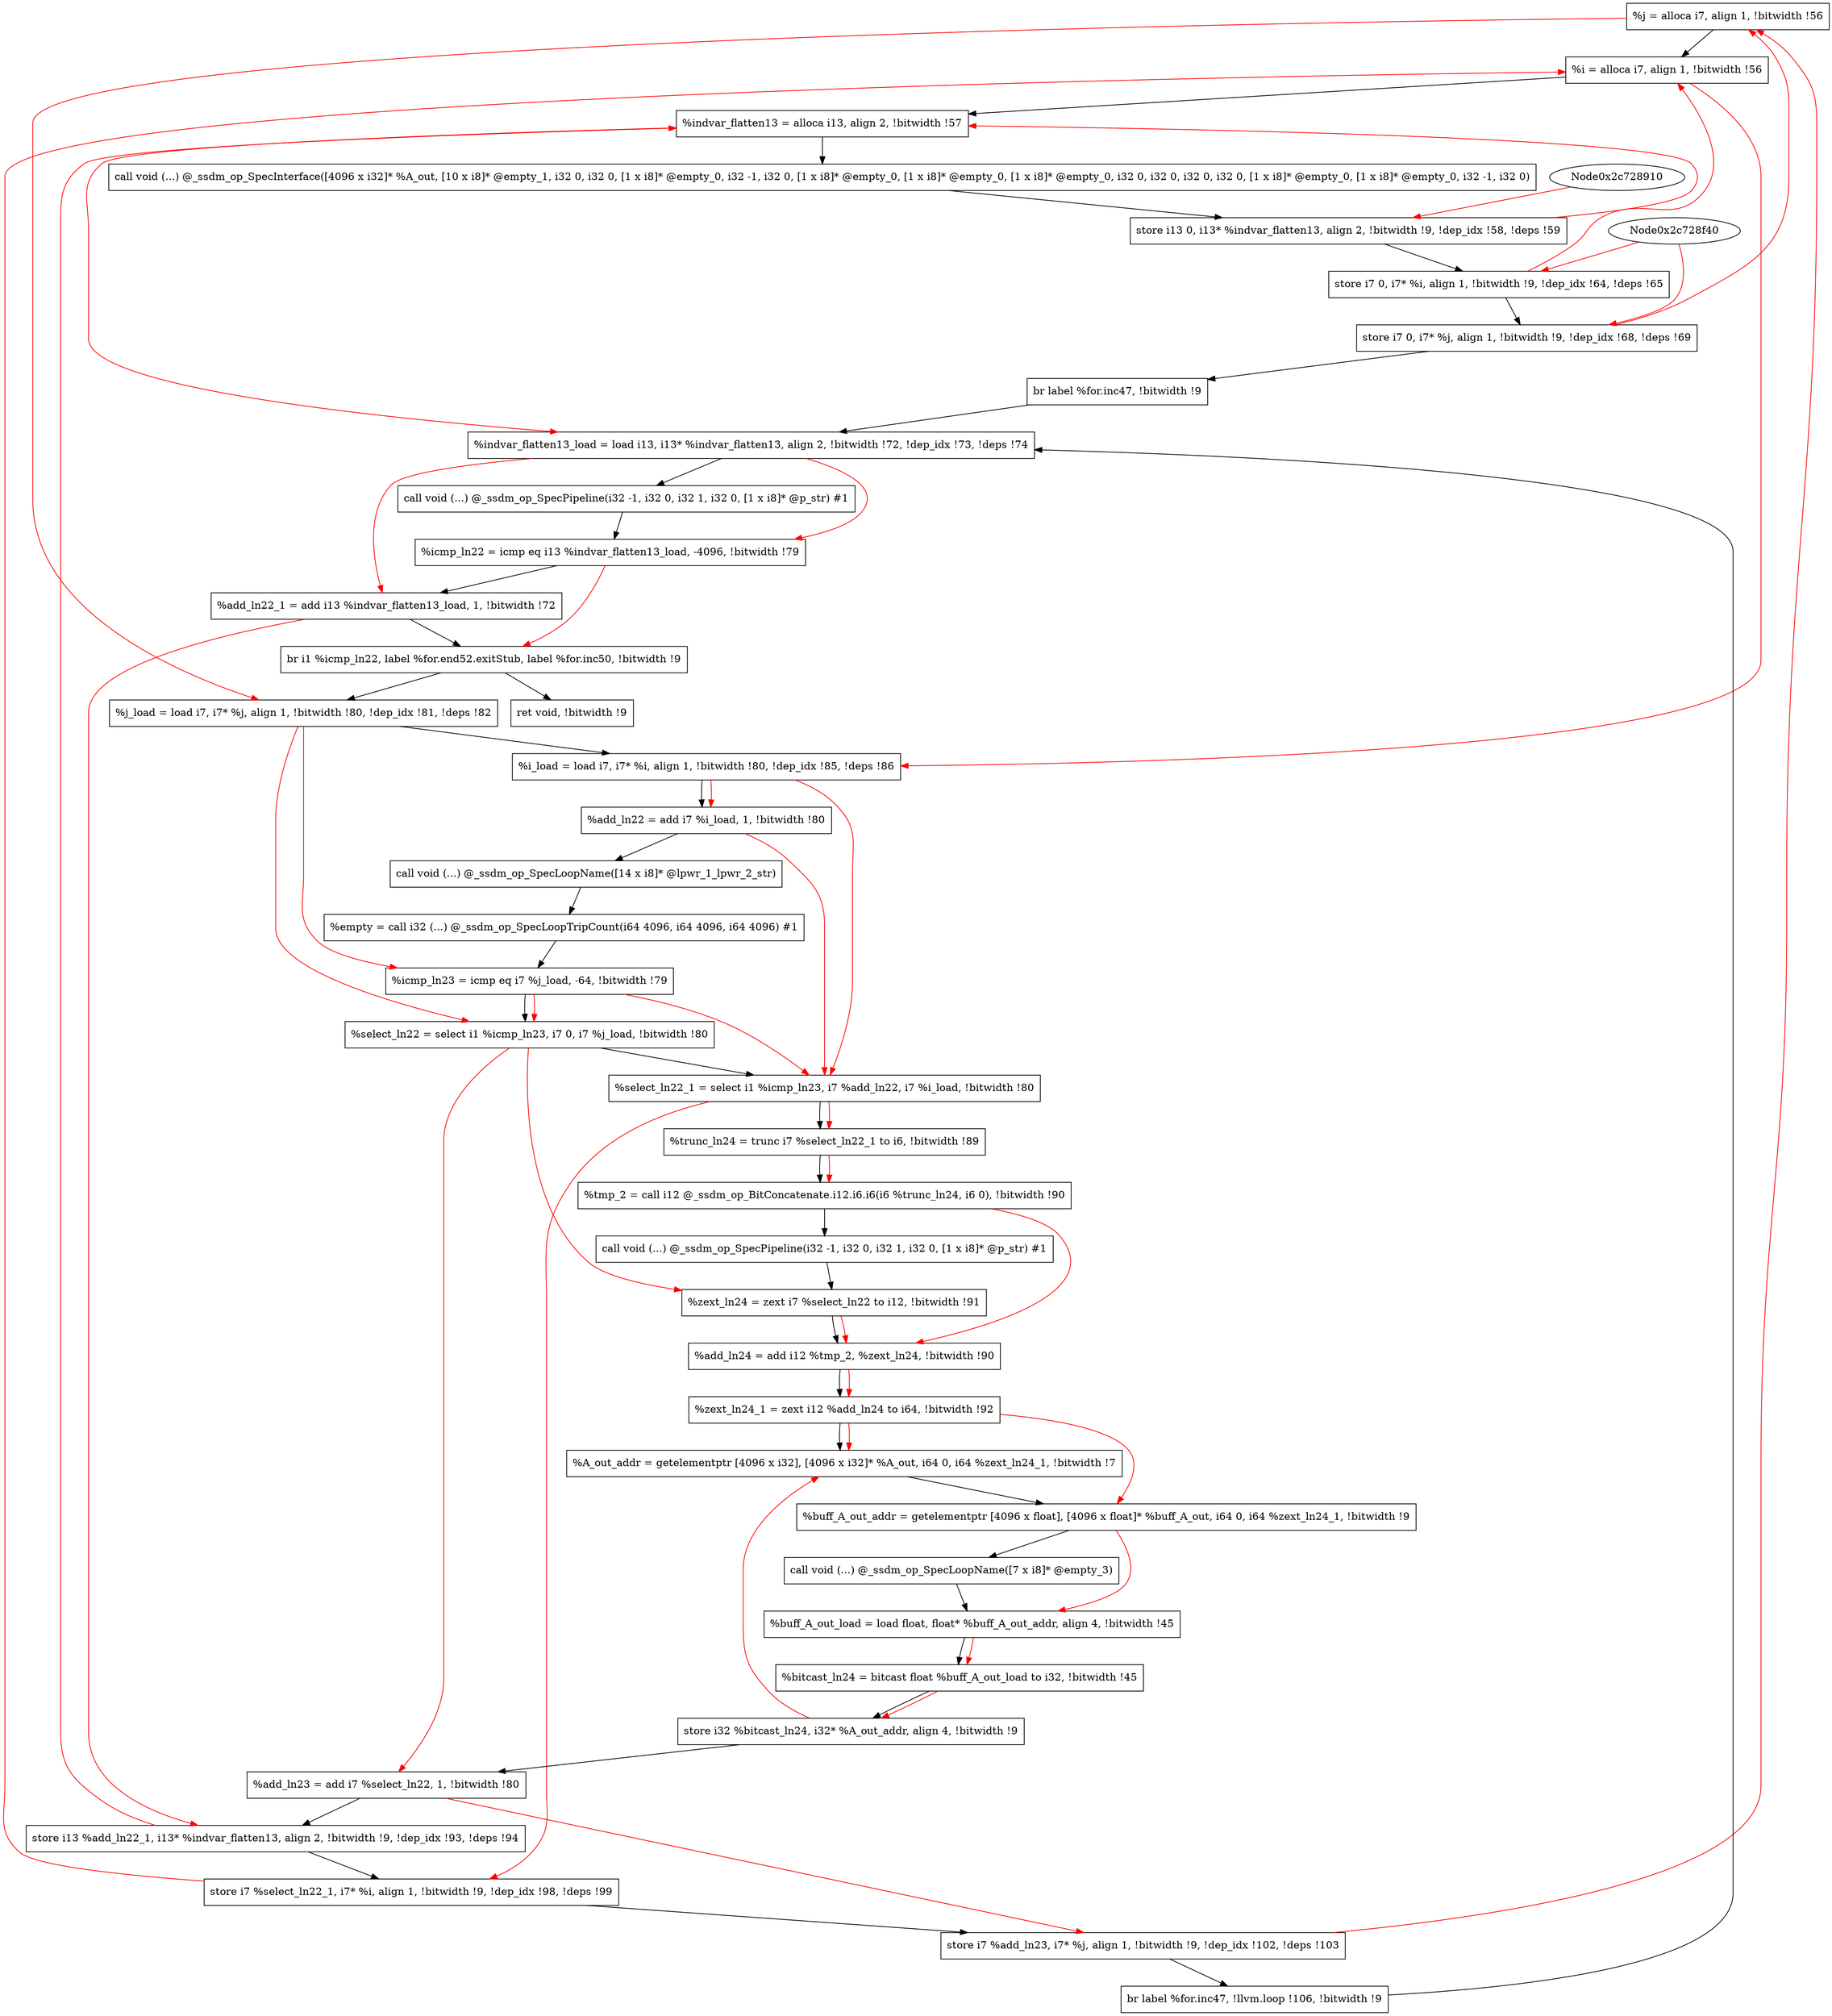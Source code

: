 digraph "DFG for 'aA_Pipeline_lpwr_1_lpwr_2' function" {
	Node0x2c726eb0[shape=record, label="  %j = alloca i7, align 1, !bitwidth !56"];
	Node0x2c7280a0[shape=record, label="  %i = alloca i7, align 1, !bitwidth !56"];
	Node0x2c728770[shape=record, label="  %indvar_flatten13 = alloca i13, align 2, !bitwidth !57"];
	Node0x2c728e90[shape=record, label="  call void (...) @_ssdm_op_SpecInterface([4096 x i32]* %A_out, [10 x i8]* @empty_1, i32 0, i32 0, [1 x i8]* @empty_0, i32 -1, i32 0, [1 x i8]* @empty_0, [1 x i8]* @empty_0, [1 x i8]* @empty_0, i32 0, i32 0, i32 0, i32 0, [1 x i8]* @empty_0, [1 x i8]* @empty_0, i32 -1, i32 0)"];
	Node0x2c6d1610[shape=record, label="  store i13 0, i13* %indvar_flatten13, align 2, !bitwidth !9, !dep_idx !58, !deps !59"];
	Node0x2c6d14f0[shape=record, label="  store i7 0, i7* %i, align 1, !bitwidth !9, !dep_idx !64, !deps !65"];
	Node0x2c6d1730[shape=record, label="  store i7 0, i7* %j, align 1, !bitwidth !9, !dep_idx !68, !deps !69"];
	Node0x2c729f60[shape=record, label="  br label %for.inc47, !bitwidth !9"];
	Node0x2c72a0b0[shape=record, label="  ret void, !bitwidth !9"];
	Node0x2c72a180[shape=record, label="  %indvar_flatten13_load = load i13, i13* %indvar_flatten13, align 2, !bitwidth !72, !dep_idx !73, !deps !74"];
	Node0x2c728bd0[shape=record, label="  call void (...) @_ssdm_op_SpecPipeline(i32 -1, i32 0, i32 1, i32 0, [1 x i8]* @p_str) #1"];
	Node0x2c72a730[shape=record, label="  %icmp_ln22 = icmp eq i13 %indvar_flatten13_load, -4096, !bitwidth !79"];
	Node0x2c72a920[shape=record, label="  %add_ln22_1 = add i13 %indvar_flatten13_load, 1, !bitwidth !72"];
	Node0x2c7232f0[shape=record, label="  br i1 %icmp_ln22, label %for.end52.exitStub, label %for.inc50, !bitwidth !9"];
	Node0x2c72b050[shape=record, label="  %j_load = load i7, i7* %j, align 1, !bitwidth !80, !dep_idx !81, !deps !82"];
	Node0x2c72b620[shape=record, label="  %i_load = load i7, i7* %i, align 1, !bitwidth !80, !dep_idx !85, !deps !86"];
	Node0x2c72bf60[shape=record, label="  %add_ln22 = add i7 %i_load, 1, !bitwidth !80"];
	Node0x2c72c130[shape=record, label="  call void (...) @_ssdm_op_SpecLoopName([14 x i8]* @lpwr_1_lpwr_2_str)"];
	Node0x2c726920[shape=record, label="  %empty = call i32 (...) @_ssdm_op_SpecLoopTripCount(i64 4096, i64 4096, i64 4096) #1"];
	Node0x2c72c400[shape=record, label="  %icmp_ln23 = icmp eq i7 %j_load, -64, !bitwidth !79"];
	Node0x2c72caf0[shape=record, label="  %select_ln22 = select i1 %icmp_ln23, i7 0, i7 %j_load, !bitwidth !80"];
	Node0x2c72cbd0[shape=record, label="  %select_ln22_1 = select i1 %icmp_ln23, i7 %add_ln22, i7 %i_load, !bitwidth !80"];
	Node0x2c72cc70[shape=record, label="  %trunc_ln24 = trunc i7 %select_ln22_1 to i6, !bitwidth !89"];
	Node0x2c72d060[shape=record, label="  %tmp_2 = call i12 @_ssdm_op_BitConcatenate.i12.i6.i6(i6 %trunc_ln24, i6 0), !bitwidth !90"];
	Node0x2c728ab0[shape=record, label="  call void (...) @_ssdm_op_SpecPipeline(i32 -1, i32 0, i32 1, i32 0, [1 x i8]* @p_str) #1"];
	Node0x2c72d2f0[shape=record, label="  %zext_ln24 = zext i7 %select_ln22 to i12, !bitwidth !91"];
	Node0x2c72d480[shape=record, label="  %add_ln24 = add i12 %tmp_2, %zext_ln24, !bitwidth !90"];
	Node0x2c72db00[shape=record, label="  %zext_ln24_1 = zext i12 %add_ln24 to i64, !bitwidth !92"];
	Node0x2c72dd30[shape=record, label="  %A_out_addr = getelementptr [4096 x i32], [4096 x i32]* %A_out, i64 0, i64 %zext_ln24_1, !bitwidth !7"];
	Node0x2c72e260[shape=record, label="  %buff_A_out_addr = getelementptr [4096 x float], [4096 x float]* %buff_A_out, i64 0, i64 %zext_ln24_1, !bitwidth !9"];
	Node0x2c72e390[shape=record, label="  call void (...) @_ssdm_op_SpecLoopName([7 x i8]* @empty_3)"];
	Node0x2c72e460[shape=record, label="  %buff_A_out_load = load float, float* %buff_A_out_addr, align 4, !bitwidth !45"];
	Node0x2c72e5f0[shape=record, label="  %bitcast_ln24 = bitcast float %buff_A_out_load to i32, !bitwidth !45"];
	Node0x2c72ec90[shape=record, label="  store i32 %bitcast_ln24, i32* %A_out_addr, align 4, !bitwidth !9"];
	Node0x2c72ed20[shape=record, label="  %add_ln23 = add i7 %select_ln22, 1, !bitwidth !80"];
	Node0x2c72ee40[shape=record, label="  store i13 %add_ln22_1, i13* %indvar_flatten13, align 2, !bitwidth !9, !dep_idx !93, !deps !94"];
	Node0x2c72f150[shape=record, label="  store i7 %select_ln22_1, i7* %i, align 1, !bitwidth !9, !dep_idx !98, !deps !99"];
	Node0x2c72f460[shape=record, label="  store i7 %add_ln23, i7* %j, align 1, !bitwidth !9, !dep_idx !102, !deps !103"];
	Node0x2c72f750[shape=record, label="  br label %for.inc47, !llvm.loop !106, !bitwidth !9"];
	Node0x2c726eb0 -> Node0x2c7280a0
	Node0x2c7280a0 -> Node0x2c728770
	Node0x2c728770 -> Node0x2c728e90
	Node0x2c728e90 -> Node0x2c6d1610
	Node0x2c6d1610 -> Node0x2c6d14f0
	Node0x2c6d14f0 -> Node0x2c6d1730
	Node0x2c6d1730 -> Node0x2c729f60
	Node0x2c729f60 -> Node0x2c72a180
	Node0x2c72a180 -> Node0x2c728bd0
	Node0x2c728bd0 -> Node0x2c72a730
	Node0x2c72a730 -> Node0x2c72a920
	Node0x2c72a920 -> Node0x2c7232f0
	Node0x2c7232f0 -> Node0x2c72a0b0
	Node0x2c7232f0 -> Node0x2c72b050
	Node0x2c72b050 -> Node0x2c72b620
	Node0x2c72b620 -> Node0x2c72bf60
	Node0x2c72bf60 -> Node0x2c72c130
	Node0x2c72c130 -> Node0x2c726920
	Node0x2c726920 -> Node0x2c72c400
	Node0x2c72c400 -> Node0x2c72caf0
	Node0x2c72caf0 -> Node0x2c72cbd0
	Node0x2c72cbd0 -> Node0x2c72cc70
	Node0x2c72cc70 -> Node0x2c72d060
	Node0x2c72d060 -> Node0x2c728ab0
	Node0x2c728ab0 -> Node0x2c72d2f0
	Node0x2c72d2f0 -> Node0x2c72d480
	Node0x2c72d480 -> Node0x2c72db00
	Node0x2c72db00 -> Node0x2c72dd30
	Node0x2c72dd30 -> Node0x2c72e260
	Node0x2c72e260 -> Node0x2c72e390
	Node0x2c72e390 -> Node0x2c72e460
	Node0x2c72e460 -> Node0x2c72e5f0
	Node0x2c72e5f0 -> Node0x2c72ec90
	Node0x2c72ec90 -> Node0x2c72ed20
	Node0x2c72ed20 -> Node0x2c72ee40
	Node0x2c72ee40 -> Node0x2c72f150
	Node0x2c72f150 -> Node0x2c72f460
	Node0x2c72f460 -> Node0x2c72f750
	Node0x2c72f750 -> Node0x2c72a180
edge [color=red]
	Node0x2c728910 -> Node0x2c6d1610
	Node0x2c6d1610 -> Node0x2c728770
	Node0x2c728f40 -> Node0x2c6d14f0
	Node0x2c6d14f0 -> Node0x2c7280a0
	Node0x2c728f40 -> Node0x2c6d1730
	Node0x2c6d1730 -> Node0x2c726eb0
	Node0x2c728770 -> Node0x2c72a180
	Node0x2c72a180 -> Node0x2c72a730
	Node0x2c72a180 -> Node0x2c72a920
	Node0x2c72a730 -> Node0x2c7232f0
	Node0x2c726eb0 -> Node0x2c72b050
	Node0x2c7280a0 -> Node0x2c72b620
	Node0x2c72b620 -> Node0x2c72bf60
	Node0x2c72b050 -> Node0x2c72c400
	Node0x2c72c400 -> Node0x2c72caf0
	Node0x2c72b050 -> Node0x2c72caf0
	Node0x2c72c400 -> Node0x2c72cbd0
	Node0x2c72bf60 -> Node0x2c72cbd0
	Node0x2c72b620 -> Node0x2c72cbd0
	Node0x2c72cbd0 -> Node0x2c72cc70
	Node0x2c72cc70 -> Node0x2c72d060
	Node0x2c72caf0 -> Node0x2c72d2f0
	Node0x2c72d060 -> Node0x2c72d480
	Node0x2c72d2f0 -> Node0x2c72d480
	Node0x2c72d480 -> Node0x2c72db00
	Node0x2c72db00 -> Node0x2c72dd30
	Node0x2c72db00 -> Node0x2c72e260
	Node0x2c72e260 -> Node0x2c72e460
	Node0x2c72e460 -> Node0x2c72e5f0
	Node0x2c72e5f0 -> Node0x2c72ec90
	Node0x2c72ec90 -> Node0x2c72dd30
	Node0x2c72caf0 -> Node0x2c72ed20
	Node0x2c72a920 -> Node0x2c72ee40
	Node0x2c72ee40 -> Node0x2c728770
	Node0x2c72cbd0 -> Node0x2c72f150
	Node0x2c72f150 -> Node0x2c7280a0
	Node0x2c72ed20 -> Node0x2c72f460
	Node0x2c72f460 -> Node0x2c726eb0
}
